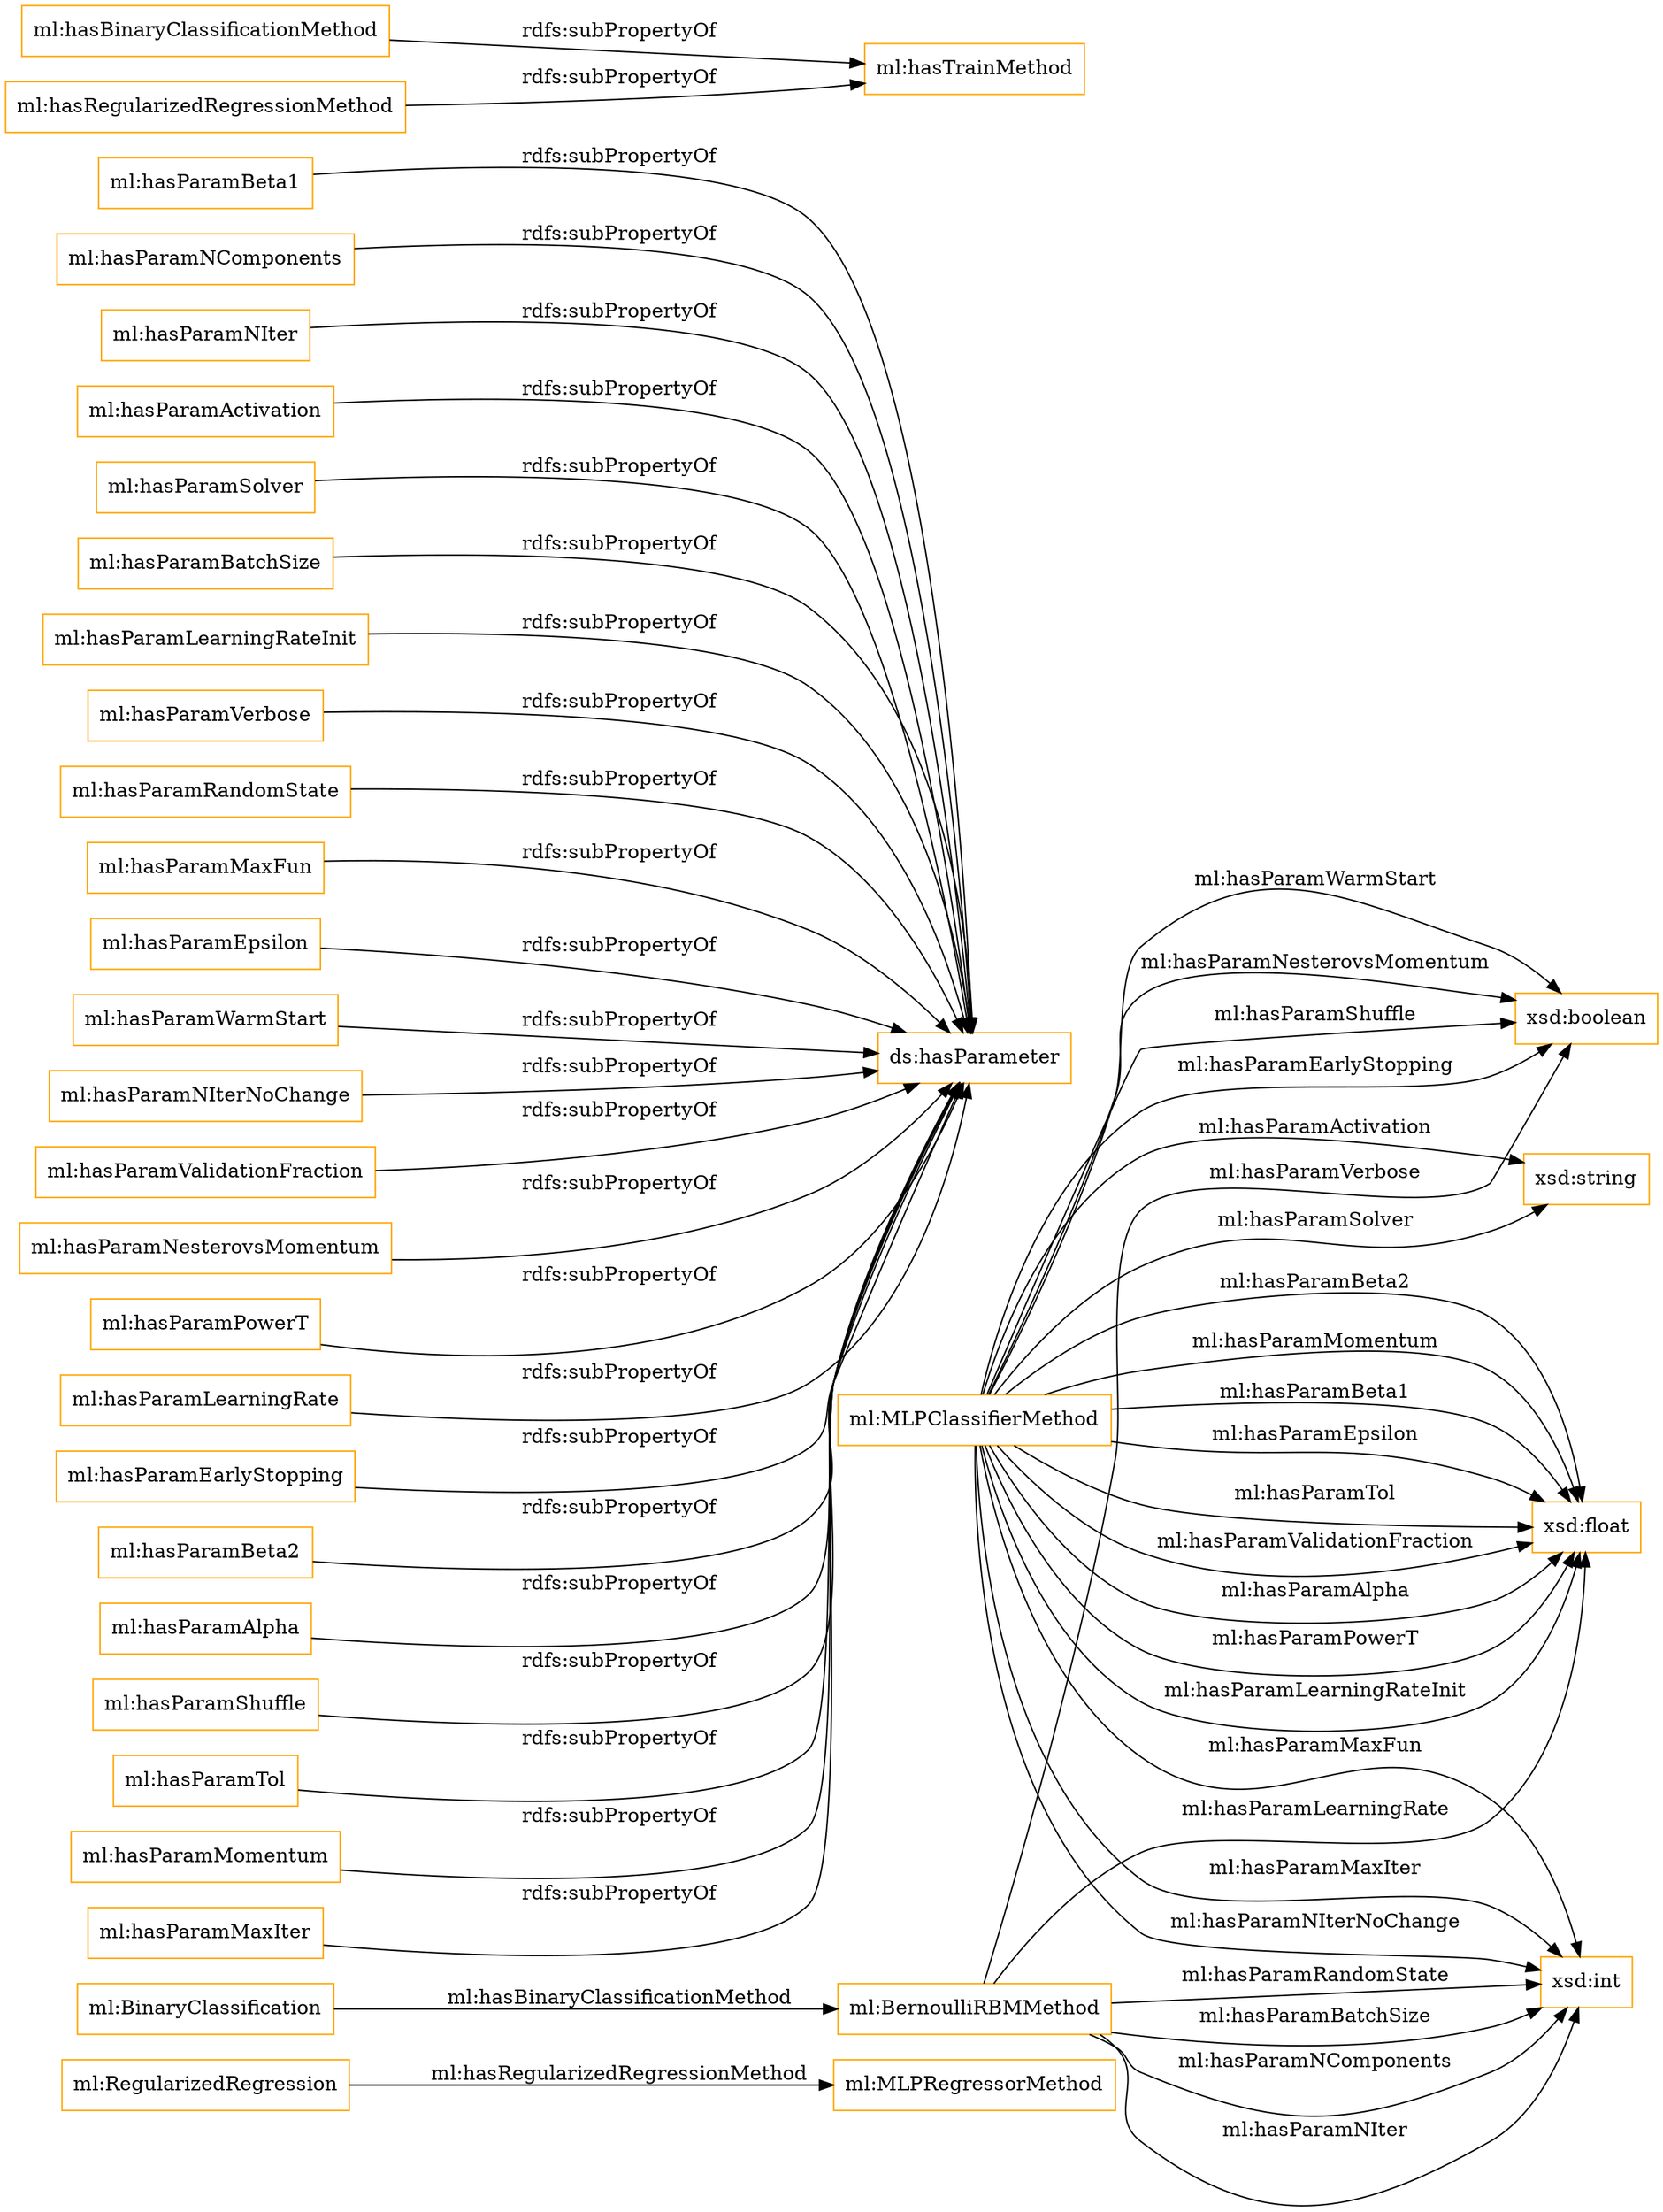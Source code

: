 digraph ar2dtool_diagram { 
rankdir=LR;
size="1501"
node [shape = rectangle, color="orange"]; "ml:MLPRegressorMethod" "ml:MLPClassifierMethod" "ml:BernoulliRBMMethod" ; /*classes style*/
	"ml:hasParamBeta1" -> "ds:hasParameter" [ label = "rdfs:subPropertyOf" ];
	"ml:hasParamNComponents" -> "ds:hasParameter" [ label = "rdfs:subPropertyOf" ];
	"ml:hasParamNIter" -> "ds:hasParameter" [ label = "rdfs:subPropertyOf" ];
	"ml:hasParamActivation" -> "ds:hasParameter" [ label = "rdfs:subPropertyOf" ];
	"ml:hasParamSolver" -> "ds:hasParameter" [ label = "rdfs:subPropertyOf" ];
	"ml:hasParamBatchSize" -> "ds:hasParameter" [ label = "rdfs:subPropertyOf" ];
	"ml:hasParamLearningRateInit" -> "ds:hasParameter" [ label = "rdfs:subPropertyOf" ];
	"ml:hasParamVerbose" -> "ds:hasParameter" [ label = "rdfs:subPropertyOf" ];
	"ml:hasParamRandomState" -> "ds:hasParameter" [ label = "rdfs:subPropertyOf" ];
	"ml:hasBinaryClassificationMethod" -> "ml:hasTrainMethod" [ label = "rdfs:subPropertyOf" ];
	"ml:hasParamMaxFun" -> "ds:hasParameter" [ label = "rdfs:subPropertyOf" ];
	"ml:hasParamEpsilon" -> "ds:hasParameter" [ label = "rdfs:subPropertyOf" ];
	"ml:hasParamWarmStart" -> "ds:hasParameter" [ label = "rdfs:subPropertyOf" ];
	"ml:hasParamNIterNoChange" -> "ds:hasParameter" [ label = "rdfs:subPropertyOf" ];
	"ml:hasParamValidationFraction" -> "ds:hasParameter" [ label = "rdfs:subPropertyOf" ];
	"ml:hasParamNesterovsMomentum" -> "ds:hasParameter" [ label = "rdfs:subPropertyOf" ];
	"ml:hasParamPowerT" -> "ds:hasParameter" [ label = "rdfs:subPropertyOf" ];
	"ml:hasParamLearningRate" -> "ds:hasParameter" [ label = "rdfs:subPropertyOf" ];
	"ml:hasParamEarlyStopping" -> "ds:hasParameter" [ label = "rdfs:subPropertyOf" ];
	"ml:hasParamBeta2" -> "ds:hasParameter" [ label = "rdfs:subPropertyOf" ];
	"ml:hasParamAlpha" -> "ds:hasParameter" [ label = "rdfs:subPropertyOf" ];
	"ml:hasParamShuffle" -> "ds:hasParameter" [ label = "rdfs:subPropertyOf" ];
	"ml:hasParamTol" -> "ds:hasParameter" [ label = "rdfs:subPropertyOf" ];
	"ml:hasParamMomentum" -> "ds:hasParameter" [ label = "rdfs:subPropertyOf" ];
	"ml:hasRegularizedRegressionMethod" -> "ml:hasTrainMethod" [ label = "rdfs:subPropertyOf" ];
	"ml:hasParamMaxIter" -> "ds:hasParameter" [ label = "rdfs:subPropertyOf" ];
	"ml:MLPClassifierMethod" -> "xsd:float" [ label = "ml:hasParamEpsilon" ];
	"ml:MLPClassifierMethod" -> "xsd:float" [ label = "ml:hasParamTol" ];
	"ml:BernoulliRBMMethod" -> "xsd:int" [ label = "ml:hasParamNIter" ];
	"ml:RegularizedRegression" -> "ml:MLPRegressorMethod" [ label = "ml:hasRegularizedRegressionMethod" ];
	"ml:MLPClassifierMethod" -> "xsd:boolean" [ label = "ml:hasParamNesterovsMomentum" ];
	"ml:MLPClassifierMethod" -> "xsd:int" [ label = "ml:hasParamMaxFun" ];
	"ml:MLPClassifierMethod" -> "xsd:float" [ label = "ml:hasParamValidationFraction" ];
	"ml:MLPClassifierMethod" -> "xsd:string" [ label = "ml:hasParamSolver" ];
	"ml:MLPClassifierMethod" -> "xsd:float" [ label = "ml:hasParamAlpha" ];
	"ml:MLPClassifierMethod" -> "xsd:float" [ label = "ml:hasParamPowerT" ];
	"ml:MLPClassifierMethod" -> "xsd:boolean" [ label = "ml:hasParamShuffle" ];
	"ml:BinaryClassification" -> "ml:BernoulliRBMMethod" [ label = "ml:hasBinaryClassificationMethod" ];
	"ml:MLPClassifierMethod" -> "xsd:boolean" [ label = "ml:hasParamEarlyStopping" ];
	"ml:MLPClassifierMethod" -> "xsd:int" [ label = "ml:hasParamMaxIter" ];
	"ml:MLPClassifierMethod" -> "xsd:int" [ label = "ml:hasParamNIterNoChange" ];
	"ml:BernoulliRBMMethod" -> "xsd:float" [ label = "ml:hasParamLearningRate" ];
	"ml:BernoulliRBMMethod" -> "xsd:boolean" [ label = "ml:hasParamVerbose" ];
	"ml:MLPClassifierMethod" -> "xsd:float" [ label = "ml:hasParamLearningRateInit" ];
	"ml:BernoulliRBMMethod" -> "xsd:int" [ label = "ml:hasParamRandomState" ];
	"ml:MLPClassifierMethod" -> "xsd:boolean" [ label = "ml:hasParamWarmStart" ];
	"ml:MLPClassifierMethod" -> "xsd:string" [ label = "ml:hasParamActivation" ];
	"ml:BernoulliRBMMethod" -> "xsd:int" [ label = "ml:hasParamBatchSize" ];
	"ml:MLPClassifierMethod" -> "xsd:float" [ label = "ml:hasParamBeta2" ];
	"ml:MLPClassifierMethod" -> "xsd:float" [ label = "ml:hasParamMomentum" ];
	"ml:MLPClassifierMethod" -> "xsd:float" [ label = "ml:hasParamBeta1" ];
	"ml:BernoulliRBMMethod" -> "xsd:int" [ label = "ml:hasParamNComponents" ];

}
